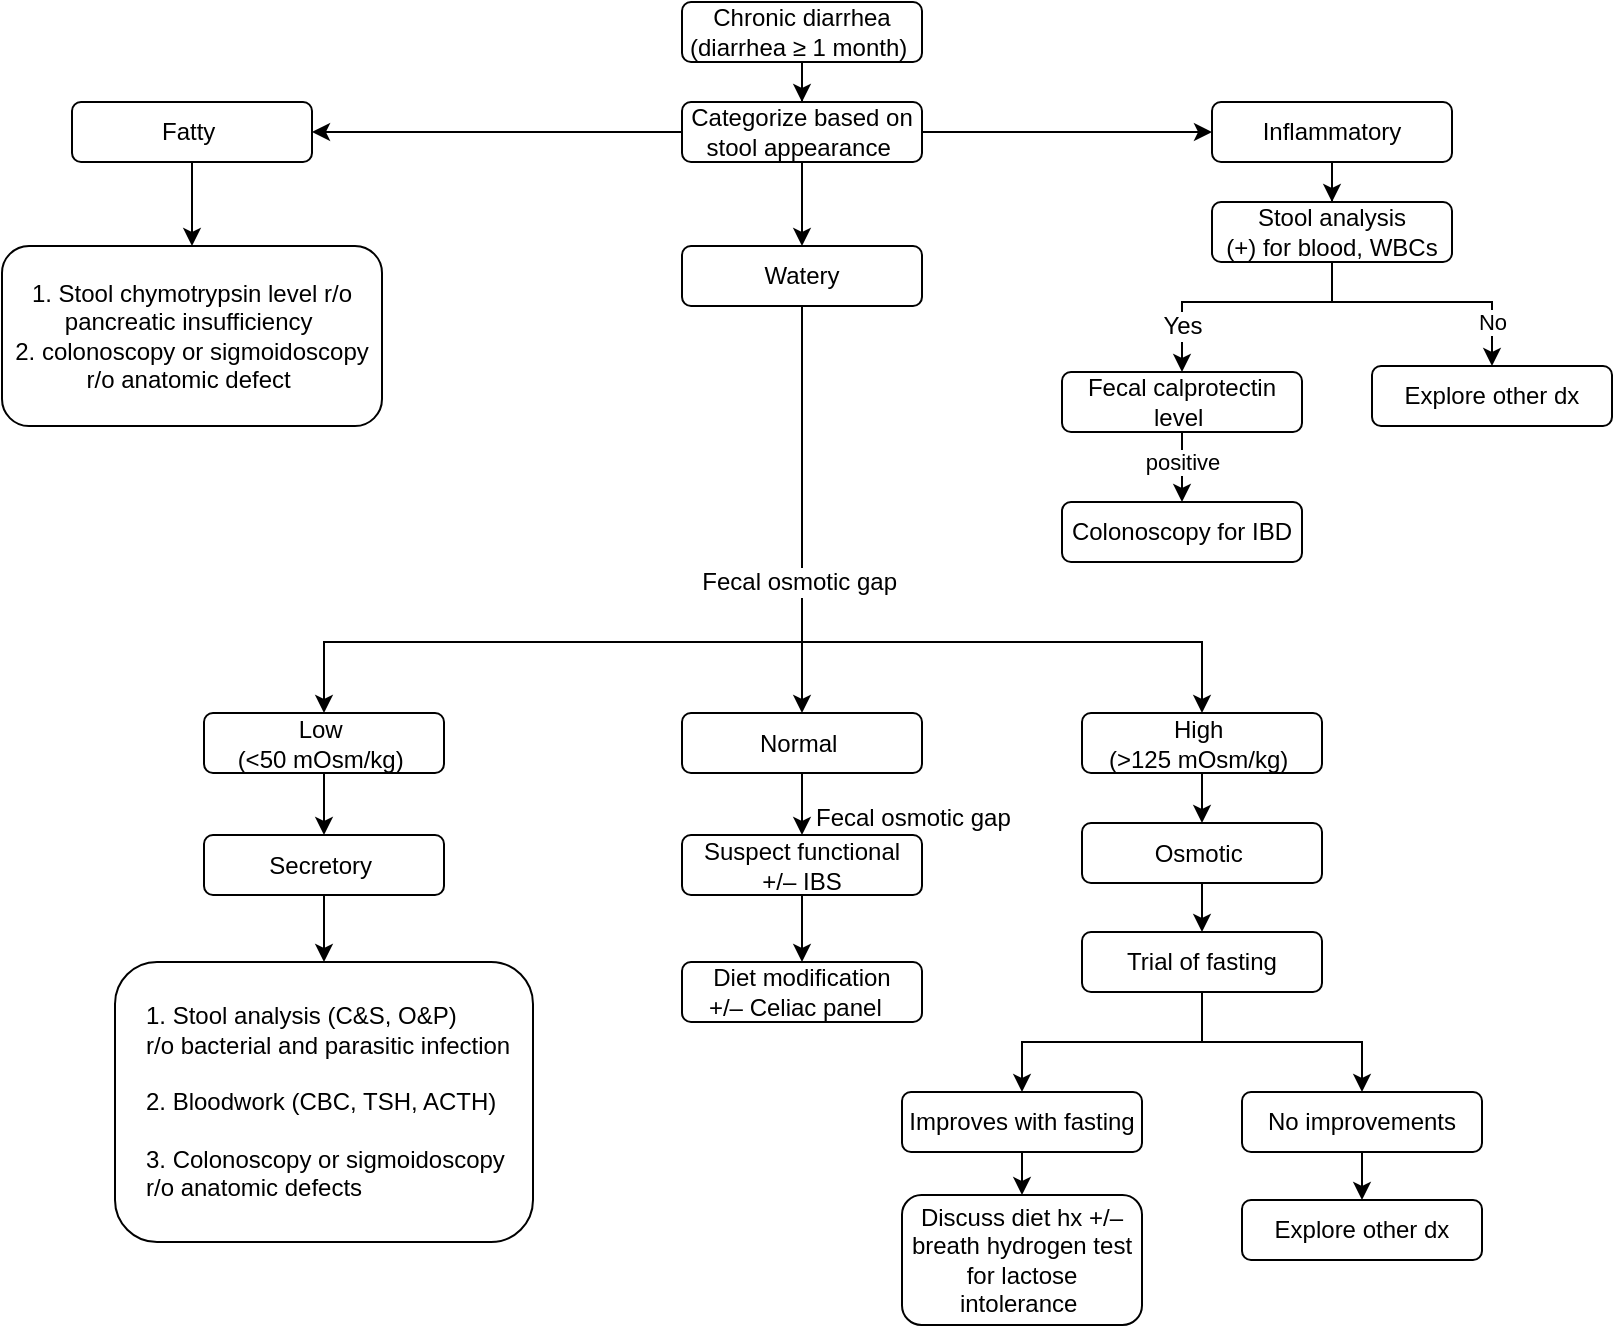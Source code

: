 <mxfile version="10.5.0" type="github"><diagram id="9gVPtCh-cdtQaWTNQyt-" name="Page-1"><mxGraphModel dx="916" dy="593" grid="1" gridSize="10" guides="1" tooltips="1" connect="1" arrows="1" fold="1" page="1" pageScale="1" pageWidth="850" pageHeight="1100" math="0" shadow="0"><root><mxCell id="0"/><mxCell id="1" parent="0"/><mxCell id="H46L0UwkbnLqs-1O68Vy-3" value="" style="edgeStyle=orthogonalEdgeStyle;rounded=0;orthogonalLoop=1;jettySize=auto;html=1;" edge="1" parent="1" source="H46L0UwkbnLqs-1O68Vy-1" target="H46L0UwkbnLqs-1O68Vy-2"><mxGeometry relative="1" as="geometry"/></mxCell><mxCell id="H46L0UwkbnLqs-1O68Vy-1" value="Chronic diarrhea&lt;br&gt;(diarrhea ≥ 1 month)&amp;nbsp;&lt;br&gt;" style="rounded=1;whiteSpace=wrap;html=1;" vertex="1" parent="1"><mxGeometry x="360" y="20" width="120" height="30" as="geometry"/></mxCell><mxCell id="H46L0UwkbnLqs-1O68Vy-5" value="" style="edgeStyle=orthogonalEdgeStyle;rounded=0;orthogonalLoop=1;jettySize=auto;html=1;" edge="1" parent="1" source="H46L0UwkbnLqs-1O68Vy-2" target="H46L0UwkbnLqs-1O68Vy-4"><mxGeometry relative="1" as="geometry"/></mxCell><mxCell id="H46L0UwkbnLqs-1O68Vy-7" value="" style="edgeStyle=orthogonalEdgeStyle;rounded=0;orthogonalLoop=1;jettySize=auto;html=1;" edge="1" parent="1" source="H46L0UwkbnLqs-1O68Vy-2" target="H46L0UwkbnLqs-1O68Vy-6"><mxGeometry relative="1" as="geometry"/></mxCell><mxCell id="H46L0UwkbnLqs-1O68Vy-9" value="" style="edgeStyle=orthogonalEdgeStyle;rounded=0;orthogonalLoop=1;jettySize=auto;html=1;exitX=1;exitY=0.5;exitDx=0;exitDy=0;" edge="1" parent="1" source="H46L0UwkbnLqs-1O68Vy-2" target="H46L0UwkbnLqs-1O68Vy-8"><mxGeometry relative="1" as="geometry"><mxPoint x="545" y="85" as="sourcePoint"/></mxGeometry></mxCell><mxCell id="H46L0UwkbnLqs-1O68Vy-2" value="Categorize based on stool appearance&amp;nbsp;&lt;br&gt;" style="rounded=1;whiteSpace=wrap;html=1;" vertex="1" parent="1"><mxGeometry x="360" y="70" width="120" height="30" as="geometry"/></mxCell><mxCell id="H46L0UwkbnLqs-1O68Vy-44" value="" style="edgeStyle=orthogonalEdgeStyle;rounded=0;orthogonalLoop=1;jettySize=auto;html=1;" edge="1" parent="1" source="H46L0UwkbnLqs-1O68Vy-8" target="H46L0UwkbnLqs-1O68Vy-43"><mxGeometry relative="1" as="geometry"/></mxCell><mxCell id="H46L0UwkbnLqs-1O68Vy-8" value="Inflammatory&lt;br&gt;" style="rounded=1;whiteSpace=wrap;html=1;" vertex="1" parent="1"><mxGeometry x="625" y="70" width="120" height="30" as="geometry"/></mxCell><mxCell id="H46L0UwkbnLqs-1O68Vy-46" value="" style="edgeStyle=orthogonalEdgeStyle;rounded=0;orthogonalLoop=1;jettySize=auto;html=1;" edge="1" parent="1" source="H46L0UwkbnLqs-1O68Vy-43" target="H46L0UwkbnLqs-1O68Vy-45"><mxGeometry relative="1" as="geometry"><Array as="points"><mxPoint x="685" y="170"/><mxPoint x="610" y="170"/></Array></mxGeometry></mxCell><mxCell id="H46L0UwkbnLqs-1O68Vy-47" value="Yes" style="text;html=1;resizable=0;points=[];align=center;verticalAlign=middle;labelBackgroundColor=#ffffff;" vertex="1" connectable="0" parent="H46L0UwkbnLqs-1O68Vy-46"><mxGeometry x="0.641" y="4" relative="1" as="geometry"><mxPoint x="-4" as="offset"/></mxGeometry></mxCell><mxCell id="H46L0UwkbnLqs-1O68Vy-51" value="No" style="edgeStyle=orthogonalEdgeStyle;rounded=0;orthogonalLoop=1;jettySize=auto;html=1;" edge="1" parent="1" source="H46L0UwkbnLqs-1O68Vy-43" target="H46L0UwkbnLqs-1O68Vy-50"><mxGeometry x="0.667" relative="1" as="geometry"><Array as="points"><mxPoint x="685" y="170"/><mxPoint x="765" y="170"/></Array><mxPoint as="offset"/></mxGeometry></mxCell><mxCell id="H46L0UwkbnLqs-1O68Vy-43" value="Stool analysis&lt;br&gt;(+) for blood, WBCs&lt;br&gt;" style="rounded=1;whiteSpace=wrap;html=1;" vertex="1" parent="1"><mxGeometry x="625" y="120" width="120" height="30" as="geometry"/></mxCell><mxCell id="H46L0UwkbnLqs-1O68Vy-50" value="Explore other dx" style="rounded=1;whiteSpace=wrap;html=1;" vertex="1" parent="1"><mxGeometry x="705" y="202" width="120" height="30" as="geometry"/></mxCell><mxCell id="H46L0UwkbnLqs-1O68Vy-53" value="positive" style="edgeStyle=orthogonalEdgeStyle;rounded=0;orthogonalLoop=1;jettySize=auto;html=1;" edge="1" parent="1" source="H46L0UwkbnLqs-1O68Vy-45" target="H46L0UwkbnLqs-1O68Vy-52"><mxGeometry x="0.111" relative="1" as="geometry"><mxPoint as="offset"/></mxGeometry></mxCell><mxCell id="H46L0UwkbnLqs-1O68Vy-45" value="Fecal calprotectin level&amp;nbsp;" style="rounded=1;whiteSpace=wrap;html=1;" vertex="1" parent="1"><mxGeometry x="550" y="205" width="120" height="30" as="geometry"/></mxCell><mxCell id="H46L0UwkbnLqs-1O68Vy-52" value="Colonoscopy for IBD" style="rounded=1;whiteSpace=wrap;html=1;" vertex="1" parent="1"><mxGeometry x="550" y="270" width="120" height="30" as="geometry"/></mxCell><mxCell id="H46L0UwkbnLqs-1O68Vy-13" value="" style="edgeStyle=orthogonalEdgeStyle;rounded=0;orthogonalLoop=1;jettySize=auto;html=1;" edge="1" parent="1" source="H46L0UwkbnLqs-1O68Vy-6" target="H46L0UwkbnLqs-1O68Vy-12"><mxGeometry relative="1" as="geometry"/></mxCell><mxCell id="H46L0UwkbnLqs-1O68Vy-18" value="" style="edgeStyle=orthogonalEdgeStyle;rounded=0;orthogonalLoop=1;jettySize=auto;html=1;" edge="1" parent="1" source="H46L0UwkbnLqs-1O68Vy-6" target="H46L0UwkbnLqs-1O68Vy-17"><mxGeometry relative="1" as="geometry"><Array as="points"><mxPoint x="420" y="340"/><mxPoint x="181" y="340"/></Array></mxGeometry></mxCell><mxCell id="H46L0UwkbnLqs-1O68Vy-20" style="edgeStyle=orthogonalEdgeStyle;rounded=0;orthogonalLoop=1;jettySize=auto;html=1;entryX=0.5;entryY=0;entryDx=0;entryDy=0;" edge="1" parent="1" source="H46L0UwkbnLqs-1O68Vy-6" target="H46L0UwkbnLqs-1O68Vy-19"><mxGeometry relative="1" as="geometry"><mxPoint x="520" y="280.5" as="targetPoint"/><Array as="points"><mxPoint x="420" y="340"/><mxPoint x="620" y="340"/></Array></mxGeometry></mxCell><mxCell id="H46L0UwkbnLqs-1O68Vy-49" value="&lt;span&gt;Fecal osmotic gap&amp;nbsp;&lt;/span&gt;" style="text;html=1;resizable=0;points=[];align=center;verticalAlign=middle;labelBackgroundColor=#ffffff;" vertex="1" connectable="0" parent="H46L0UwkbnLqs-1O68Vy-20"><mxGeometry x="-0.451" y="-1" relative="1" as="geometry"><mxPoint x="1" y="27" as="offset"/></mxGeometry></mxCell><mxCell id="H46L0UwkbnLqs-1O68Vy-6" value="Watery&lt;br&gt;" style="rounded=1;whiteSpace=wrap;html=1;" vertex="1" parent="1"><mxGeometry x="360" y="142" width="120" height="30" as="geometry"/></mxCell><mxCell id="H46L0UwkbnLqs-1O68Vy-22" value="" style="edgeStyle=orthogonalEdgeStyle;rounded=0;orthogonalLoop=1;jettySize=auto;html=1;" edge="1" parent="1" source="H46L0UwkbnLqs-1O68Vy-17" target="H46L0UwkbnLqs-1O68Vy-21"><mxGeometry relative="1" as="geometry"/></mxCell><mxCell id="H46L0UwkbnLqs-1O68Vy-17" value="Low&amp;nbsp;&lt;br&gt;(&amp;lt;50 mOsm/kg)&amp;nbsp;&lt;br&gt;" style="rounded=1;whiteSpace=wrap;html=1;" vertex="1" parent="1"><mxGeometry x="121" y="375.5" width="120" height="30" as="geometry"/></mxCell><mxCell id="H46L0UwkbnLqs-1O68Vy-24" value="" style="edgeStyle=orthogonalEdgeStyle;rounded=0;orthogonalLoop=1;jettySize=auto;html=1;" edge="1" parent="1" source="H46L0UwkbnLqs-1O68Vy-21" target="H46L0UwkbnLqs-1O68Vy-23"><mxGeometry relative="1" as="geometry"/></mxCell><mxCell id="H46L0UwkbnLqs-1O68Vy-21" value="Secretory&amp;nbsp;&lt;br&gt;" style="rounded=1;whiteSpace=wrap;html=1;" vertex="1" parent="1"><mxGeometry x="121" y="436.5" width="120" height="30" as="geometry"/></mxCell><mxCell id="H46L0UwkbnLqs-1O68Vy-23" value="&lt;div style=&quot;text-align: left&quot;&gt;&lt;span&gt;1. Stool analysis (C&amp;amp;S, O&amp;amp;P)&amp;nbsp;&lt;/span&gt;&lt;/div&gt;&lt;div style=&quot;text-align: left&quot;&gt;&lt;span&gt;r/o bacterial and parasitic infection&amp;nbsp;&lt;/span&gt;&lt;/div&gt;&lt;div style=&quot;text-align: left&quot;&gt;&lt;span&gt;&lt;br&gt;&lt;/span&gt;&lt;/div&gt;&lt;div style=&quot;text-align: left&quot;&gt;&lt;span&gt;2. Bloodwork (CBC, TSH, ACTH)&lt;/span&gt;&lt;/div&gt;&lt;div style=&quot;text-align: left&quot;&gt;&lt;span&gt;&lt;br&gt;&lt;/span&gt;&lt;/div&gt;&lt;div style=&quot;text-align: left&quot;&gt;&lt;span&gt;3. Colonoscopy or sigmoidoscopy&amp;nbsp;&lt;/span&gt;&lt;/div&gt;&lt;div style=&quot;text-align: left&quot;&gt;&lt;span&gt;r/o anatomic defects&amp;nbsp;&amp;nbsp;&lt;/span&gt;&lt;/div&gt;" style="rounded=1;whiteSpace=wrap;html=1;align=left;spacingLeft=13;" vertex="1" parent="1"><mxGeometry x="76.5" y="500" width="209" height="140" as="geometry"/></mxCell><mxCell id="H46L0UwkbnLqs-1O68Vy-26" value="" style="edgeStyle=orthogonalEdgeStyle;rounded=0;orthogonalLoop=1;jettySize=auto;html=1;" edge="1" parent="1" source="H46L0UwkbnLqs-1O68Vy-12" target="H46L0UwkbnLqs-1O68Vy-25"><mxGeometry relative="1" as="geometry"/></mxCell><mxCell id="H46L0UwkbnLqs-1O68Vy-12" value="Normal&amp;nbsp;&lt;br&gt;" style="rounded=1;whiteSpace=wrap;html=1;" vertex="1" parent="1"><mxGeometry x="360" y="375.5" width="120" height="30" as="geometry"/></mxCell><mxCell id="H46L0UwkbnLqs-1O68Vy-28" value="" style="edgeStyle=orthogonalEdgeStyle;rounded=0;orthogonalLoop=1;jettySize=auto;html=1;" edge="1" parent="1" source="H46L0UwkbnLqs-1O68Vy-25" target="H46L0UwkbnLqs-1O68Vy-27"><mxGeometry relative="1" as="geometry"/></mxCell><mxCell id="H46L0UwkbnLqs-1O68Vy-25" value="Suspect functional +/– IBS&lt;br&gt;" style="rounded=1;whiteSpace=wrap;html=1;" vertex="1" parent="1"><mxGeometry x="360" y="436.5" width="120" height="30" as="geometry"/></mxCell><mxCell id="H46L0UwkbnLqs-1O68Vy-27" value="Diet modification&lt;br&gt;+/– Celiac panel&amp;nbsp;&amp;nbsp;&lt;br&gt;" style="rounded=1;whiteSpace=wrap;html=1;" vertex="1" parent="1"><mxGeometry x="360" y="500" width="120" height="30" as="geometry"/></mxCell><mxCell id="H46L0UwkbnLqs-1O68Vy-11" value="" style="edgeStyle=orthogonalEdgeStyle;rounded=0;orthogonalLoop=1;jettySize=auto;html=1;" edge="1" parent="1" source="H46L0UwkbnLqs-1O68Vy-4" target="H46L0UwkbnLqs-1O68Vy-10"><mxGeometry relative="1" as="geometry"/></mxCell><mxCell id="H46L0UwkbnLqs-1O68Vy-4" value="Fatty&amp;nbsp;&lt;br&gt;" style="rounded=1;whiteSpace=wrap;html=1;" vertex="1" parent="1"><mxGeometry x="55" y="70" width="120" height="30" as="geometry"/></mxCell><mxCell id="H46L0UwkbnLqs-1O68Vy-10" value="1. Stool chymotrypsin level r/o pancreatic insufficiency&amp;nbsp;&lt;br&gt;2. colonoscopy or sigmoidoscopy r/o anatomic defect&amp;nbsp;&lt;br&gt;" style="rounded=1;whiteSpace=wrap;html=1;" vertex="1" parent="1"><mxGeometry x="20" y="142" width="190" height="90" as="geometry"/></mxCell><mxCell id="H46L0UwkbnLqs-1O68Vy-29" value="Fecal osmotic gap&amp;nbsp;" style="text;html=1;resizable=0;points=[];autosize=1;align=left;verticalAlign=top;spacingTop=-4;" vertex="1" parent="1"><mxGeometry x="425" y="417.5" width="120" height="20" as="geometry"/></mxCell><mxCell id="H46L0UwkbnLqs-1O68Vy-32" value="" style="edgeStyle=orthogonalEdgeStyle;rounded=0;orthogonalLoop=1;jettySize=auto;html=1;" edge="1" parent="1" source="H46L0UwkbnLqs-1O68Vy-19" target="H46L0UwkbnLqs-1O68Vy-31"><mxGeometry relative="1" as="geometry"/></mxCell><mxCell id="H46L0UwkbnLqs-1O68Vy-19" value="High&amp;nbsp;&lt;br&gt;(&amp;gt;125 mOsm/kg)&amp;nbsp;&lt;br&gt;" style="rounded=1;whiteSpace=wrap;html=1;" vertex="1" parent="1"><mxGeometry x="560" y="375.5" width="120" height="30" as="geometry"/></mxCell><mxCell id="H46L0UwkbnLqs-1O68Vy-34" value="" style="edgeStyle=orthogonalEdgeStyle;rounded=0;orthogonalLoop=1;jettySize=auto;html=1;" edge="1" parent="1" source="H46L0UwkbnLqs-1O68Vy-31" target="H46L0UwkbnLqs-1O68Vy-33"><mxGeometry relative="1" as="geometry"/></mxCell><mxCell id="H46L0UwkbnLqs-1O68Vy-31" value="Osmotic&amp;nbsp;&lt;br&gt;" style="rounded=1;whiteSpace=wrap;html=1;" vertex="1" parent="1"><mxGeometry x="560" y="430.5" width="120" height="30" as="geometry"/></mxCell><mxCell id="H46L0UwkbnLqs-1O68Vy-36" value="" style="edgeStyle=orthogonalEdgeStyle;rounded=0;orthogonalLoop=1;jettySize=auto;html=1;" edge="1" parent="1" source="H46L0UwkbnLqs-1O68Vy-33" target="H46L0UwkbnLqs-1O68Vy-35"><mxGeometry relative="1" as="geometry"/></mxCell><mxCell id="H46L0UwkbnLqs-1O68Vy-40" value="" style="edgeStyle=orthogonalEdgeStyle;rounded=0;orthogonalLoop=1;jettySize=auto;html=1;" edge="1" parent="1" source="H46L0UwkbnLqs-1O68Vy-33" target="H46L0UwkbnLqs-1O68Vy-39"><mxGeometry relative="1" as="geometry"/></mxCell><mxCell id="H46L0UwkbnLqs-1O68Vy-33" value="Trial of fasting" style="rounded=1;whiteSpace=wrap;html=1;" vertex="1" parent="1"><mxGeometry x="560" y="485" width="120" height="30" as="geometry"/></mxCell><mxCell id="H46L0UwkbnLqs-1O68Vy-42" value="" style="edgeStyle=orthogonalEdgeStyle;rounded=0;orthogonalLoop=1;jettySize=auto;html=1;" edge="1" parent="1" source="H46L0UwkbnLqs-1O68Vy-39" target="H46L0UwkbnLqs-1O68Vy-41"><mxGeometry relative="1" as="geometry"/></mxCell><mxCell id="H46L0UwkbnLqs-1O68Vy-39" value="No improvements" style="rounded=1;whiteSpace=wrap;html=1;" vertex="1" parent="1"><mxGeometry x="640" y="565" width="120" height="30" as="geometry"/></mxCell><mxCell id="H46L0UwkbnLqs-1O68Vy-41" value="Explore other dx" style="rounded=1;whiteSpace=wrap;html=1;" vertex="1" parent="1"><mxGeometry x="640" y="619" width="120" height="30" as="geometry"/></mxCell><mxCell id="H46L0UwkbnLqs-1O68Vy-38" value="" style="edgeStyle=orthogonalEdgeStyle;rounded=0;orthogonalLoop=1;jettySize=auto;html=1;" edge="1" parent="1" source="H46L0UwkbnLqs-1O68Vy-35" target="H46L0UwkbnLqs-1O68Vy-37"><mxGeometry relative="1" as="geometry"/></mxCell><mxCell id="H46L0UwkbnLqs-1O68Vy-35" value="Improves with fasting" style="rounded=1;whiteSpace=wrap;html=1;" vertex="1" parent="1"><mxGeometry x="470" y="565" width="120" height="30" as="geometry"/></mxCell><mxCell id="H46L0UwkbnLqs-1O68Vy-37" value="Discuss diet hx +/– breath hydrogen test for lactose intolerance&amp;nbsp;" style="rounded=1;whiteSpace=wrap;html=1;" vertex="1" parent="1"><mxGeometry x="470" y="616.5" width="120" height="65" as="geometry"/></mxCell></root></mxGraphModel></diagram></mxfile>